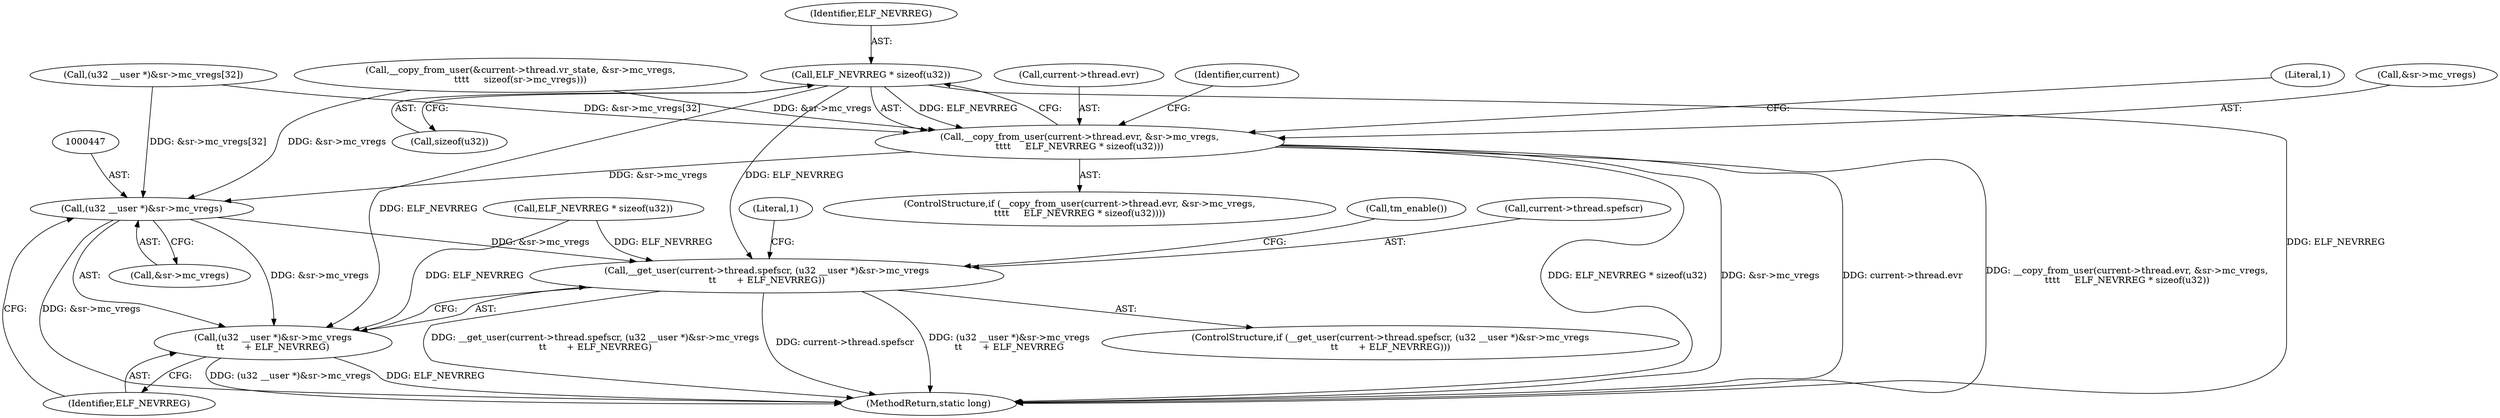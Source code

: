 digraph "0_linux_d2b9d2a5ad5ef04ff978c9923d19730cb05efd55@API" {
"1000414" [label="(Call,ELF_NEVRREG * sizeof(u32))"];
"1000404" [label="(Call,__copy_from_user(current->thread.evr, &sr->mc_vregs,\n\t\t\t\t     ELF_NEVRREG * sizeof(u32)))"];
"1000446" [label="(Call,(u32 __user *)&sr->mc_vregs)"];
"1000439" [label="(Call,__get_user(current->thread.spefscr, (u32 __user *)&sr->mc_vregs\n\t\t       + ELF_NEVRREG))"];
"1000445" [label="(Call,(u32 __user *)&sr->mc_vregs\n\t\t       + ELF_NEVRREG)"];
"1000439" [label="(Call,__get_user(current->thread.spefscr, (u32 __user *)&sr->mc_vregs\n\t\t       + ELF_NEVRREG))"];
"1000446" [label="(Call,(u32 __user *)&sr->mc_vregs)"];
"1000438" [label="(ControlStructure,if (__get_user(current->thread.spefscr, (u32 __user *)&sr->mc_vregs\n\t\t       + ELF_NEVRREG)))"];
"1000192" [label="(Call,__copy_from_user(&current->thread.vr_state, &sr->mc_vregs,\n\t\t\t\t     sizeof(sr->mc_vregs)))"];
"1000414" [label="(Call,ELF_NEVRREG * sizeof(u32))"];
"1000455" [label="(Call,tm_enable())"];
"1000440" [label="(Call,current->thread.spefscr)"];
"1000419" [label="(Literal,1)"];
"1000445" [label="(Call,(u32 __user *)&sr->mc_vregs\n\t\t       + ELF_NEVRREG)"];
"1000416" [label="(Call,sizeof(u32))"];
"1000434" [label="(Call,ELF_NEVRREG * sizeof(u32))"];
"1000415" [label="(Identifier,ELF_NEVRREG)"];
"1000403" [label="(ControlStructure,if (__copy_from_user(current->thread.evr, &sr->mc_vregs,\n\t\t\t\t     ELF_NEVRREG * sizeof(u32))))"];
"1000410" [label="(Call,&sr->mc_vregs)"];
"1000405" [label="(Call,current->thread.evr)"];
"1000533" [label="(MethodReturn,static long)"];
"1000454" [label="(Literal,1)"];
"1000452" [label="(Identifier,ELF_NEVRREG)"];
"1000442" [label="(Identifier,current)"];
"1000264" [label="(Call,(u32 __user *)&sr->mc_vregs[32])"];
"1000448" [label="(Call,&sr->mc_vregs)"];
"1000404" [label="(Call,__copy_from_user(current->thread.evr, &sr->mc_vregs,\n\t\t\t\t     ELF_NEVRREG * sizeof(u32)))"];
"1000414" -> "1000404"  [label="AST: "];
"1000414" -> "1000416"  [label="CFG: "];
"1000415" -> "1000414"  [label="AST: "];
"1000416" -> "1000414"  [label="AST: "];
"1000404" -> "1000414"  [label="CFG: "];
"1000414" -> "1000533"  [label="DDG: ELF_NEVRREG"];
"1000414" -> "1000404"  [label="DDG: ELF_NEVRREG"];
"1000414" -> "1000439"  [label="DDG: ELF_NEVRREG"];
"1000414" -> "1000445"  [label="DDG: ELF_NEVRREG"];
"1000404" -> "1000403"  [label="AST: "];
"1000405" -> "1000404"  [label="AST: "];
"1000410" -> "1000404"  [label="AST: "];
"1000419" -> "1000404"  [label="CFG: "];
"1000442" -> "1000404"  [label="CFG: "];
"1000404" -> "1000533"  [label="DDG: current->thread.evr"];
"1000404" -> "1000533"  [label="DDG: __copy_from_user(current->thread.evr, &sr->mc_vregs,\n\t\t\t\t     ELF_NEVRREG * sizeof(u32))"];
"1000404" -> "1000533"  [label="DDG: ELF_NEVRREG * sizeof(u32)"];
"1000404" -> "1000533"  [label="DDG: &sr->mc_vregs"];
"1000264" -> "1000404"  [label="DDG: &sr->mc_vregs[32]"];
"1000192" -> "1000404"  [label="DDG: &sr->mc_vregs"];
"1000404" -> "1000446"  [label="DDG: &sr->mc_vregs"];
"1000446" -> "1000445"  [label="AST: "];
"1000446" -> "1000448"  [label="CFG: "];
"1000447" -> "1000446"  [label="AST: "];
"1000448" -> "1000446"  [label="AST: "];
"1000452" -> "1000446"  [label="CFG: "];
"1000446" -> "1000533"  [label="DDG: &sr->mc_vregs"];
"1000446" -> "1000439"  [label="DDG: &sr->mc_vregs"];
"1000446" -> "1000445"  [label="DDG: &sr->mc_vregs"];
"1000264" -> "1000446"  [label="DDG: &sr->mc_vregs[32]"];
"1000192" -> "1000446"  [label="DDG: &sr->mc_vregs"];
"1000439" -> "1000438"  [label="AST: "];
"1000439" -> "1000445"  [label="CFG: "];
"1000440" -> "1000439"  [label="AST: "];
"1000445" -> "1000439"  [label="AST: "];
"1000454" -> "1000439"  [label="CFG: "];
"1000455" -> "1000439"  [label="CFG: "];
"1000439" -> "1000533"  [label="DDG: current->thread.spefscr"];
"1000439" -> "1000533"  [label="DDG: (u32 __user *)&sr->mc_vregs\n\t\t       + ELF_NEVRREG"];
"1000439" -> "1000533"  [label="DDG: __get_user(current->thread.spefscr, (u32 __user *)&sr->mc_vregs\n\t\t       + ELF_NEVRREG)"];
"1000434" -> "1000439"  [label="DDG: ELF_NEVRREG"];
"1000445" -> "1000452"  [label="CFG: "];
"1000452" -> "1000445"  [label="AST: "];
"1000445" -> "1000533"  [label="DDG: (u32 __user *)&sr->mc_vregs"];
"1000445" -> "1000533"  [label="DDG: ELF_NEVRREG"];
"1000434" -> "1000445"  [label="DDG: ELF_NEVRREG"];
}
